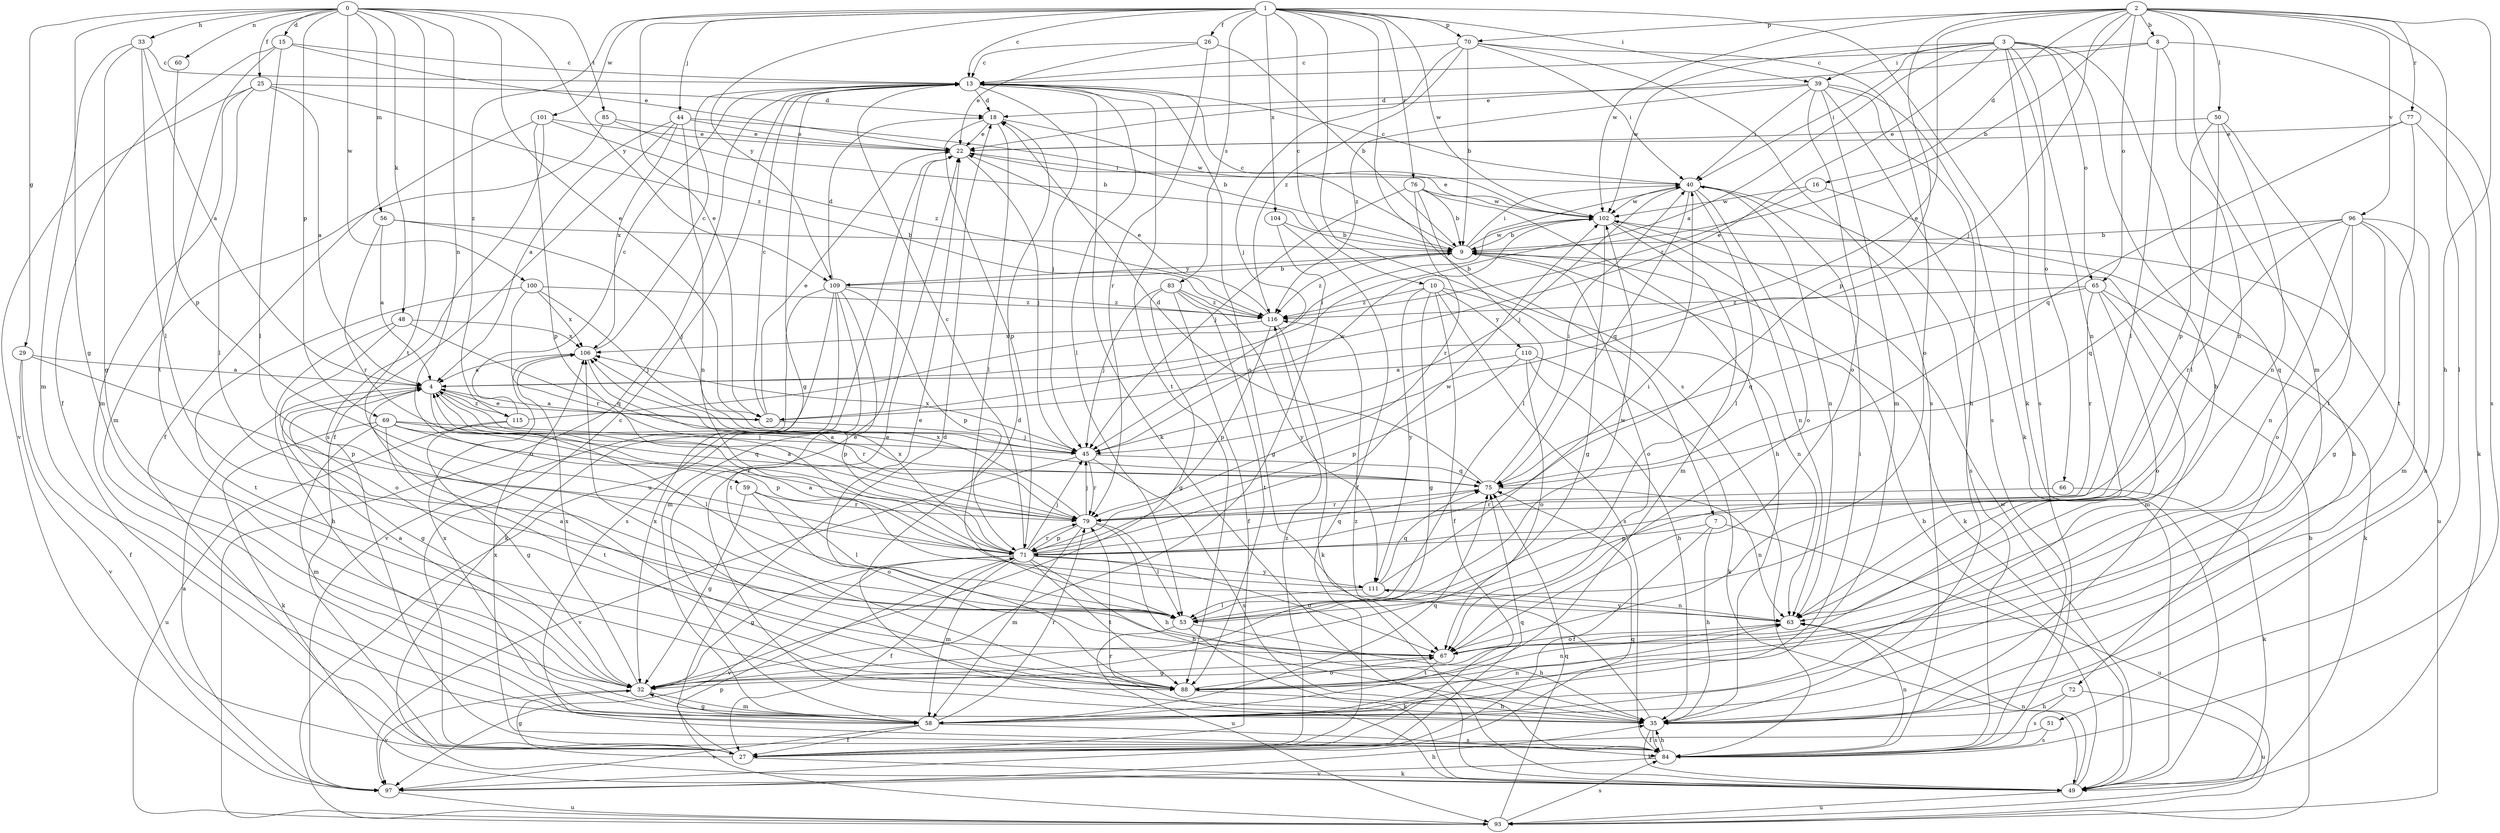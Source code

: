 strict digraph  {
0;
1;
2;
3;
4;
7;
8;
9;
10;
13;
15;
16;
18;
20;
22;
25;
26;
27;
29;
32;
33;
35;
39;
40;
44;
45;
48;
49;
50;
51;
53;
56;
58;
59;
60;
63;
65;
66;
67;
69;
70;
71;
72;
75;
76;
77;
79;
83;
84;
85;
88;
93;
96;
97;
100;
101;
102;
104;
106;
109;
110;
111;
115;
116;
0 -> 15  [label=d];
0 -> 20  [label=e];
0 -> 25  [label=f];
0 -> 29  [label=g];
0 -> 32  [label=g];
0 -> 33  [label=h];
0 -> 48  [label=k];
0 -> 56  [label=m];
0 -> 59  [label=n];
0 -> 60  [label=n];
0 -> 69  [label=p];
0 -> 85  [label=t];
0 -> 88  [label=t];
0 -> 100  [label=w];
0 -> 109  [label=y];
1 -> 7  [label=b];
1 -> 10  [label=c];
1 -> 13  [label=c];
1 -> 20  [label=e];
1 -> 26  [label=f];
1 -> 39  [label=i];
1 -> 44  [label=j];
1 -> 49  [label=k];
1 -> 70  [label=p];
1 -> 76  [label=r];
1 -> 83  [label=s];
1 -> 84  [label=s];
1 -> 101  [label=w];
1 -> 102  [label=w];
1 -> 104  [label=x];
1 -> 109  [label=y];
1 -> 115  [label=z];
2 -> 8  [label=b];
2 -> 9  [label=b];
2 -> 16  [label=d];
2 -> 20  [label=e];
2 -> 35  [label=h];
2 -> 45  [label=j];
2 -> 50  [label=l];
2 -> 51  [label=l];
2 -> 58  [label=m];
2 -> 65  [label=o];
2 -> 70  [label=p];
2 -> 71  [label=p];
2 -> 77  [label=r];
2 -> 96  [label=v];
2 -> 102  [label=w];
3 -> 4  [label=a];
3 -> 20  [label=e];
3 -> 35  [label=h];
3 -> 39  [label=i];
3 -> 40  [label=i];
3 -> 63  [label=n];
3 -> 65  [label=o];
3 -> 66  [label=o];
3 -> 72  [label=q];
3 -> 84  [label=s];
3 -> 102  [label=w];
4 -> 20  [label=e];
4 -> 32  [label=g];
4 -> 53  [label=l];
4 -> 79  [label=r];
4 -> 115  [label=z];
7 -> 27  [label=f];
7 -> 35  [label=h];
7 -> 71  [label=p];
7 -> 93  [label=u];
8 -> 13  [label=c];
8 -> 22  [label=e];
8 -> 53  [label=l];
8 -> 63  [label=n];
8 -> 84  [label=s];
9 -> 13  [label=c];
9 -> 40  [label=i];
9 -> 49  [label=k];
9 -> 67  [label=o];
9 -> 102  [label=w];
9 -> 109  [label=y];
9 -> 116  [label=z];
10 -> 27  [label=f];
10 -> 32  [label=g];
10 -> 63  [label=n];
10 -> 84  [label=s];
10 -> 110  [label=y];
10 -> 111  [label=y];
10 -> 116  [label=z];
13 -> 18  [label=d];
13 -> 32  [label=g];
13 -> 45  [label=j];
13 -> 49  [label=k];
13 -> 53  [label=l];
13 -> 67  [label=o];
13 -> 88  [label=t];
13 -> 93  [label=u];
15 -> 13  [label=c];
15 -> 22  [label=e];
15 -> 27  [label=f];
15 -> 53  [label=l];
15 -> 88  [label=t];
16 -> 35  [label=h];
16 -> 102  [label=w];
16 -> 116  [label=z];
18 -> 22  [label=e];
18 -> 53  [label=l];
18 -> 71  [label=p];
18 -> 102  [label=w];
20 -> 4  [label=a];
20 -> 13  [label=c];
20 -> 22  [label=e];
20 -> 45  [label=j];
22 -> 40  [label=i];
22 -> 45  [label=j];
22 -> 93  [label=u];
25 -> 4  [label=a];
25 -> 18  [label=d];
25 -> 53  [label=l];
25 -> 58  [label=m];
25 -> 97  [label=v];
25 -> 116  [label=z];
26 -> 9  [label=b];
26 -> 13  [label=c];
26 -> 22  [label=e];
26 -> 79  [label=r];
27 -> 13  [label=c];
27 -> 18  [label=d];
27 -> 32  [label=g];
27 -> 49  [label=k];
27 -> 75  [label=q];
27 -> 116  [label=z];
29 -> 4  [label=a];
29 -> 27  [label=f];
29 -> 71  [label=p];
29 -> 97  [label=v];
32 -> 4  [label=a];
32 -> 58  [label=m];
32 -> 97  [label=v];
32 -> 106  [label=x];
33 -> 4  [label=a];
33 -> 13  [label=c];
33 -> 32  [label=g];
33 -> 53  [label=l];
33 -> 58  [label=m];
35 -> 18  [label=d];
35 -> 22  [label=e];
35 -> 49  [label=k];
35 -> 84  [label=s];
35 -> 116  [label=z];
39 -> 18  [label=d];
39 -> 35  [label=h];
39 -> 40  [label=i];
39 -> 49  [label=k];
39 -> 58  [label=m];
39 -> 67  [label=o];
39 -> 84  [label=s];
39 -> 116  [label=z];
40 -> 13  [label=c];
40 -> 45  [label=j];
40 -> 53  [label=l];
40 -> 63  [label=n];
40 -> 67  [label=o];
40 -> 75  [label=q];
40 -> 84  [label=s];
40 -> 102  [label=w];
44 -> 4  [label=a];
44 -> 9  [label=b];
44 -> 22  [label=e];
44 -> 27  [label=f];
44 -> 63  [label=n];
44 -> 106  [label=x];
45 -> 75  [label=q];
45 -> 79  [label=r];
45 -> 84  [label=s];
45 -> 97  [label=v];
45 -> 102  [label=w];
45 -> 106  [label=x];
48 -> 35  [label=h];
48 -> 67  [label=o];
48 -> 75  [label=q];
48 -> 106  [label=x];
49 -> 9  [label=b];
49 -> 63  [label=n];
49 -> 79  [label=r];
49 -> 93  [label=u];
49 -> 102  [label=w];
50 -> 22  [label=e];
50 -> 53  [label=l];
50 -> 63  [label=n];
50 -> 71  [label=p];
50 -> 88  [label=t];
51 -> 27  [label=f];
51 -> 84  [label=s];
53 -> 35  [label=h];
53 -> 49  [label=k];
53 -> 93  [label=u];
53 -> 102  [label=w];
56 -> 4  [label=a];
56 -> 9  [label=b];
56 -> 45  [label=j];
56 -> 79  [label=r];
58 -> 22  [label=e];
58 -> 27  [label=f];
58 -> 32  [label=g];
58 -> 40  [label=i];
58 -> 63  [label=n];
58 -> 75  [label=q];
58 -> 79  [label=r];
58 -> 84  [label=s];
58 -> 97  [label=v];
58 -> 106  [label=x];
59 -> 32  [label=g];
59 -> 53  [label=l];
59 -> 67  [label=o];
59 -> 79  [label=r];
60 -> 71  [label=p];
63 -> 67  [label=o];
63 -> 111  [label=y];
65 -> 49  [label=k];
65 -> 58  [label=m];
65 -> 67  [label=o];
65 -> 75  [label=q];
65 -> 79  [label=r];
65 -> 116  [label=z];
66 -> 49  [label=k];
66 -> 79  [label=r];
67 -> 4  [label=a];
67 -> 32  [label=g];
67 -> 88  [label=t];
69 -> 45  [label=j];
69 -> 49  [label=k];
69 -> 58  [label=m];
69 -> 71  [label=p];
69 -> 75  [label=q];
69 -> 79  [label=r];
69 -> 88  [label=t];
70 -> 9  [label=b];
70 -> 13  [label=c];
70 -> 40  [label=i];
70 -> 45  [label=j];
70 -> 67  [label=o];
70 -> 84  [label=s];
70 -> 116  [label=z];
71 -> 13  [label=c];
71 -> 27  [label=f];
71 -> 32  [label=g];
71 -> 35  [label=h];
71 -> 45  [label=j];
71 -> 58  [label=m];
71 -> 67  [label=o];
71 -> 75  [label=q];
71 -> 79  [label=r];
71 -> 88  [label=t];
71 -> 97  [label=v];
71 -> 102  [label=w];
71 -> 106  [label=x];
71 -> 111  [label=y];
72 -> 35  [label=h];
72 -> 84  [label=s];
72 -> 93  [label=u];
75 -> 4  [label=a];
75 -> 18  [label=d];
75 -> 40  [label=i];
75 -> 63  [label=n];
75 -> 79  [label=r];
76 -> 9  [label=b];
76 -> 35  [label=h];
76 -> 45  [label=j];
76 -> 53  [label=l];
76 -> 79  [label=r];
76 -> 102  [label=w];
77 -> 22  [label=e];
77 -> 49  [label=k];
77 -> 75  [label=q];
77 -> 88  [label=t];
79 -> 4  [label=a];
79 -> 35  [label=h];
79 -> 45  [label=j];
79 -> 53  [label=l];
79 -> 58  [label=m];
79 -> 71  [label=p];
79 -> 106  [label=x];
83 -> 27  [label=f];
83 -> 32  [label=g];
83 -> 45  [label=j];
83 -> 88  [label=t];
83 -> 111  [label=y];
83 -> 116  [label=z];
84 -> 35  [label=h];
84 -> 63  [label=n];
84 -> 97  [label=v];
84 -> 106  [label=x];
85 -> 9  [label=b];
85 -> 22  [label=e];
85 -> 58  [label=m];
88 -> 22  [label=e];
88 -> 35  [label=h];
88 -> 63  [label=n];
88 -> 67  [label=o];
88 -> 106  [label=x];
93 -> 9  [label=b];
93 -> 71  [label=p];
93 -> 75  [label=q];
93 -> 84  [label=s];
96 -> 9  [label=b];
96 -> 32  [label=g];
96 -> 35  [label=h];
96 -> 58  [label=m];
96 -> 63  [label=n];
96 -> 67  [label=o];
96 -> 75  [label=q];
96 -> 79  [label=r];
97 -> 4  [label=a];
97 -> 35  [label=h];
97 -> 75  [label=q];
97 -> 93  [label=u];
100 -> 45  [label=j];
100 -> 79  [label=r];
100 -> 88  [label=t];
100 -> 106  [label=x];
100 -> 116  [label=z];
101 -> 22  [label=e];
101 -> 27  [label=f];
101 -> 71  [label=p];
101 -> 84  [label=s];
101 -> 116  [label=z];
102 -> 9  [label=b];
102 -> 22  [label=e];
102 -> 32  [label=g];
102 -> 58  [label=m];
102 -> 63  [label=n];
102 -> 93  [label=u];
104 -> 9  [label=b];
104 -> 27  [label=f];
104 -> 32  [label=g];
106 -> 4  [label=a];
106 -> 13  [label=c];
106 -> 71  [label=p];
109 -> 9  [label=b];
109 -> 18  [label=d];
109 -> 49  [label=k];
109 -> 58  [label=m];
109 -> 71  [label=p];
109 -> 84  [label=s];
109 -> 88  [label=t];
109 -> 97  [label=v];
109 -> 116  [label=z];
110 -> 4  [label=a];
110 -> 35  [label=h];
110 -> 49  [label=k];
110 -> 67  [label=o];
110 -> 71  [label=p];
111 -> 4  [label=a];
111 -> 40  [label=i];
111 -> 53  [label=l];
111 -> 63  [label=n];
111 -> 75  [label=q];
115 -> 13  [label=c];
115 -> 32  [label=g];
115 -> 40  [label=i];
115 -> 93  [label=u];
116 -> 22  [label=e];
116 -> 49  [label=k];
116 -> 71  [label=p];
116 -> 106  [label=x];
}
